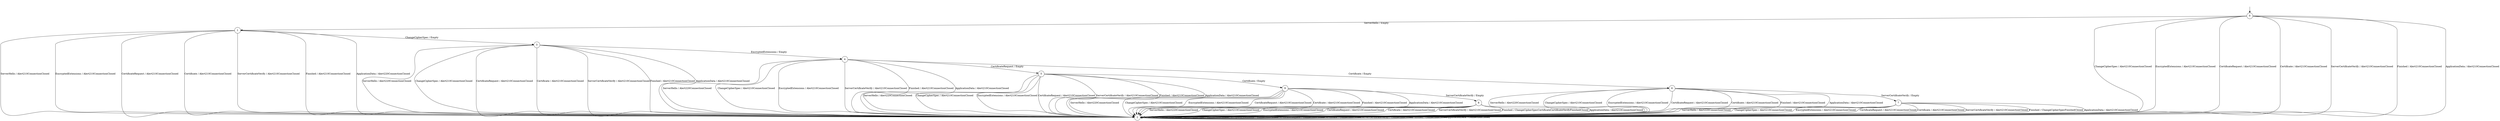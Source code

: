 digraph g {
__start0 [label="" shape="none"];

	s0 [shape="circle" label="0"];
	s1 [shape="circle" label="1"];
	s2 [shape="circle" label="2"];
	s3 [shape="circle" label="3"];
	s4 [shape="circle" label="4"];
	s5 [shape="circle" label="5"];
	s6 [shape="circle" label="6"];
	s7 [shape="circle" label="7"];
	s8 [shape="circle" label="8"];
	s9 [shape="circle" label="9"];
	s0 -> s1[label="ServerHello / Empty"]
	s0 -> s2[label="ChangeCipherSpec / Alert210ConnectionClosed"]
	s0 -> s2[label="EncryptedExtensions / Alert210ConnectionClosed"]
	s0 -> s2[label="CertificateRequest / Alert210ConnectionClosed"]
	s0 -> s2[label="Certificate / Alert210ConnectionClosed"]
	s0 -> s2[label="ServerCertificateVerify / Alert210ConnectionClosed"]
	s0 -> s2[label="Finished / Alert210ConnectionClosed"]
	s0 -> s2[label="ApplicationData / Alert210ConnectionClosed"]
	s1 -> s2[label="ServerHello / Alert210ConnectionClosed"]
	s1 -> s3[label="ChangeCipherSpec / Empty"]
	s1 -> s2[label="EncryptedExtensions / Alert210ConnectionClosed"]
	s1 -> s2[label="CertificateRequest / Alert210ConnectionClosed"]
	s1 -> s2[label="Certificate / Alert210ConnectionClosed"]
	s1 -> s2[label="ServerCertificateVerify / Alert210ConnectionClosed"]
	s1 -> s2[label="Finished / Alert210ConnectionClosed"]
	s1 -> s2[label="ApplicationData / Alert220ConnectionClosed"]
	s2 -> s2[label="ServerHello / ConnectionClosed"]
	s2 -> s2[label="ChangeCipherSpec / ConnectionClosed"]
	s2 -> s2[label="EncryptedExtensions / ConnectionClosed"]
	s2 -> s2[label="CertificateRequest / ConnectionClosed"]
	s2 -> s2[label="Certificate / ConnectionClosed"]
	s2 -> s2[label="ServerCertificateVerify / ConnectionClosed"]
	s2 -> s2[label="Finished / ConnectionClosed"]
	s2 -> s2[label="ApplicationData / ConnectionClosed"]
	s3 -> s2[label="ServerHello / Alert220ConnectionClosed"]
	s3 -> s2[label="ChangeCipherSpec / Alert210ConnectionClosed"]
	s3 -> s4[label="EncryptedExtensions / Empty"]
	s3 -> s2[label="CertificateRequest / Alert210ConnectionClosed"]
	s3 -> s2[label="Certificate / Alert210ConnectionClosed"]
	s3 -> s2[label="ServerCertificateVerify / Alert210ConnectionClosed"]
	s3 -> s2[label="Finished / Alert210ConnectionClosed"]
	s3 -> s2[label="ApplicationData / Alert210ConnectionClosed"]
	s4 -> s2[label="ServerHello / Alert220ConnectionClosed"]
	s4 -> s2[label="ChangeCipherSpec / Alert210ConnectionClosed"]
	s4 -> s2[label="EncryptedExtensions / Alert210ConnectionClosed"]
	s4 -> s5[label="CertificateRequest / Empty"]
	s4 -> s6[label="Certificate / Empty"]
	s4 -> s2[label="ServerCertificateVerify / Alert210ConnectionClosed"]
	s4 -> s2[label="Finished / Alert210ConnectionClosed"]
	s4 -> s2[label="ApplicationData / Alert210ConnectionClosed"]
	s5 -> s2[label="ServerHello / Alert220ConnectionClosed"]
	s5 -> s2[label="ChangeCipherSpec / Alert210ConnectionClosed"]
	s5 -> s2[label="EncryptedExtensions / Alert210ConnectionClosed"]
	s5 -> s2[label="CertificateRequest / Alert210ConnectionClosed"]
	s5 -> s9[label="Certificate / Empty"]
	s5 -> s2[label="ServerCertificateVerify / Alert210ConnectionClosed"]
	s5 -> s2[label="Finished / Alert210ConnectionClosed"]
	s5 -> s2[label="ApplicationData / Alert210ConnectionClosed"]
	s6 -> s2[label="ServerHello / Alert220ConnectionClosed"]
	s6 -> s2[label="ChangeCipherSpec / Alert210ConnectionClosed"]
	s6 -> s2[label="EncryptedExtensions / Alert210ConnectionClosed"]
	s6 -> s2[label="CertificateRequest / Alert210ConnectionClosed"]
	s6 -> s2[label="Certificate / Alert210ConnectionClosed"]
	s6 -> s7[label="ServerCertificateVerify / Empty"]
	s6 -> s2[label="Finished / Alert210ConnectionClosed"]
	s6 -> s2[label="ApplicationData / Alert210ConnectionClosed"]
	s7 -> s2[label="ServerHello / Alert220ConnectionClosed"]
	s7 -> s2[label="ChangeCipherSpec / Alert210ConnectionClosed"]
	s7 -> s2[label="EncryptedExtensions / Alert210ConnectionClosed"]
	s7 -> s2[label="CertificateRequest / Alert210ConnectionClosed"]
	s7 -> s2[label="Certificate / Alert210ConnectionClosed"]
	s7 -> s2[label="ServerCertificateVerify / Alert210ConnectionClosed"]
	s7 -> s2[label="Finished / ChangeCipherSpecFinishedClosed"]
	s7 -> s2[label="ApplicationData / Alert210ConnectionClosed"]
	s8 -> s2[label="ServerHello / Alert220ConnectionClosed"]
	s8 -> s2[label="ChangeCipherSpec / Alert210ConnectionClosed"]
	s8 -> s2[label="EncryptedExtensions / Alert210ConnectionClosed"]
	s8 -> s2[label="CertificateRequest / Alert210ConnectionClosed"]
	s8 -> s2[label="Certificate / Alert210ConnectionClosed"]
	s8 -> s2[label="ServerCertificateVerify / Alert210ConnectionClosed"]
	s8 -> s2[label="Finished / ChangeCipherSpecCertificateCertificateVerifyFinishedClosed"]
	s8 -> s2[label="ApplicationData / Alert210ConnectionClosed"]
	s9 -> s2[label="ServerHello / Alert220ConnectionClosed"]
	s9 -> s2[label="ChangeCipherSpec / Alert210ConnectionClosed"]
	s9 -> s2[label="EncryptedExtensions / Alert210ConnectionClosed"]
	s9 -> s2[label="CertificateRequest / Alert210ConnectionClosed"]
	s9 -> s2[label="Certificate / Alert210ConnectionClosed"]
	s9 -> s8[label="ServerCertificateVerify / Empty"]
	s9 -> s2[label="Finished / Alert210ConnectionClosed"]
	s9 -> s2[label="ApplicationData / Alert210ConnectionClosed"]

__start0 -> s0;
}
